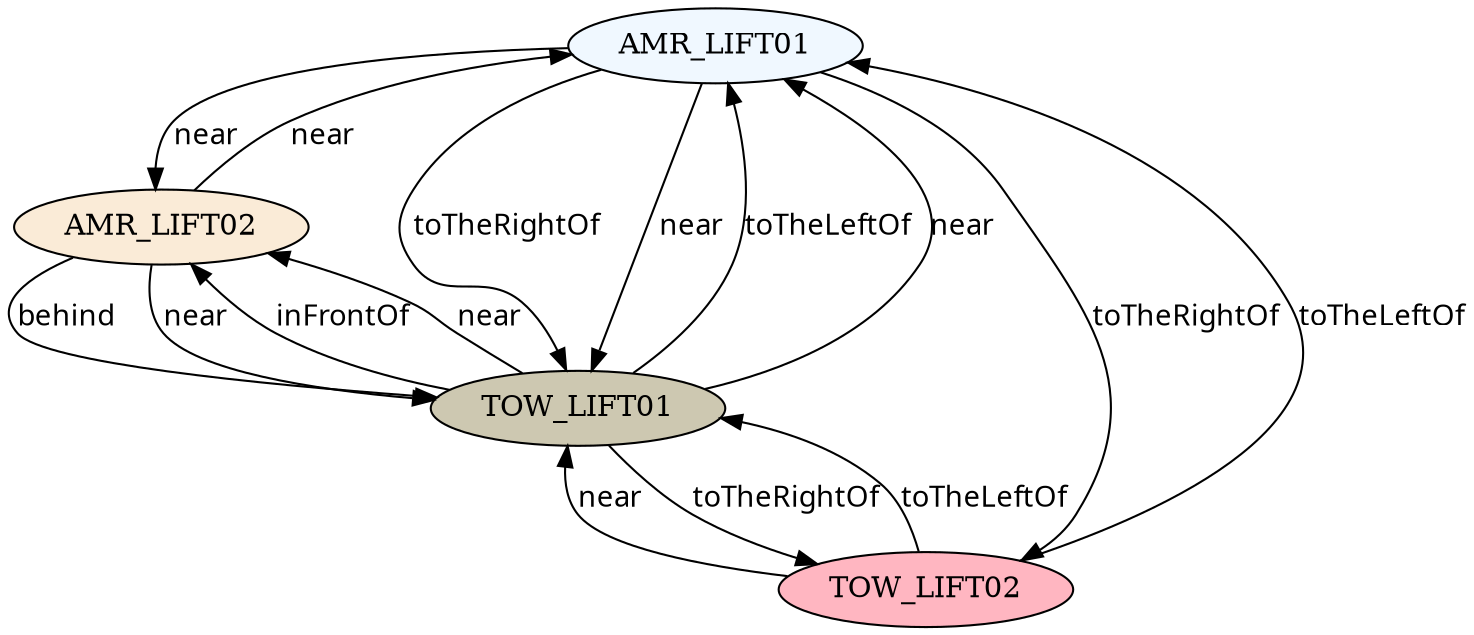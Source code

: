 // The Scene Graph
digraph {
	node [fillcolor=aliceblue style=filled]
	0 [label=AMR_LIFT01]
	node [fillcolor=antiquewhite style=filled]
	1 [label=AMR_LIFT02]
	node [fillcolor=cornsilk3 style=filled]
	2 [label=TOW_LIFT01]
	node [fillcolor=lightpink style=filled]
	3 [label=TOW_LIFT02]
	edge [color=black fontname=Sans style=filled]
	0 -> 1 [label=near]
	0 -> 2 [label=toTheRightOf]
	0 -> 2 [label=near]
	0 -> 3 [label=toTheRightOf]
	1 -> 0 [label=near]
	1 -> 2 [label=behind]
	1 -> 2 [label=near]
	2 -> 0 [label=toTheLeftOf]
	2 -> 0 [label=near]
	2 -> 1 [label=inFrontOf]
	2 -> 1 [label=near]
	2 -> 3 [label=toTheRightOf]
	3 -> 0 [label=toTheLeftOf]
	3 -> 2 [label=toTheLeftOf]
	3 -> 2 [label=near]
}
